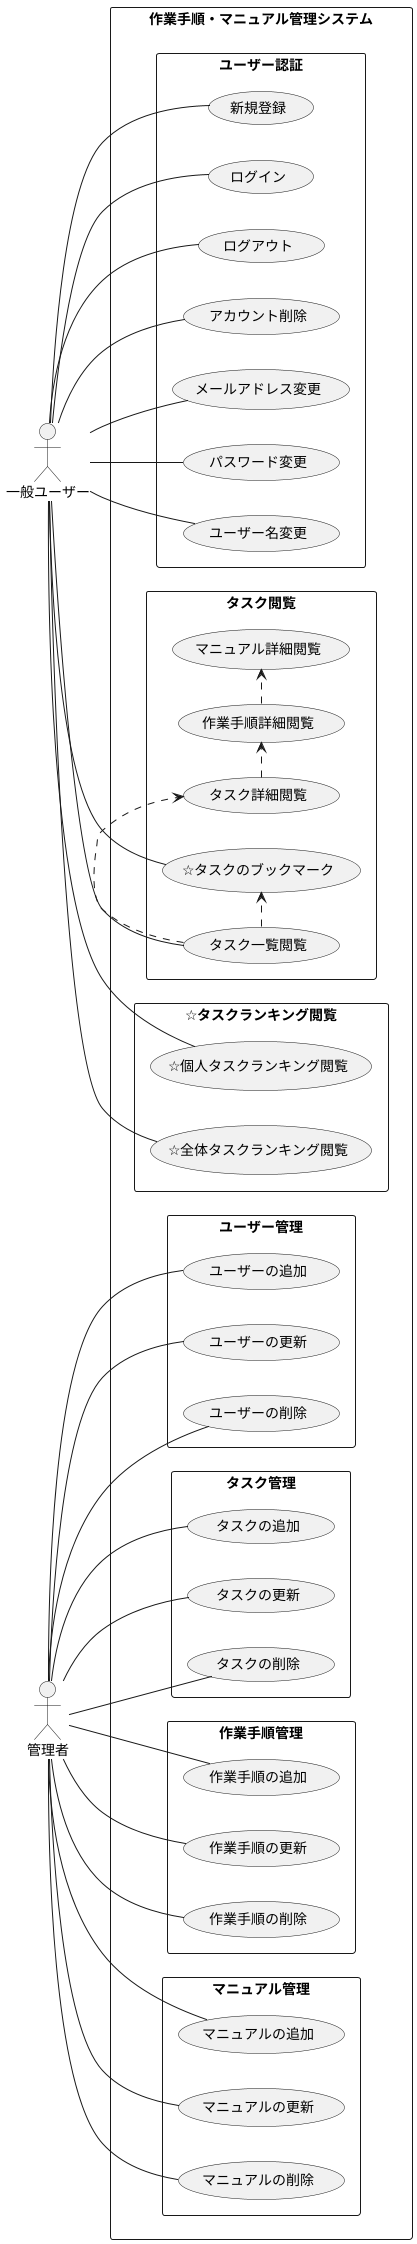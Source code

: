 @startuml er_diagram

left to right direction

actor "一般ユーザー" as user
actor "管理者" as admin

rectangle "作業手順・マニュアル管理システム" {

  rectangle "ユーザー認証" {
    user -- (新規登録)
    user -- (ログイン)
    user -- (ログアウト)
    user -- (アカウント削除)
    user -- (メールアドレス変更)
    user -- (パスワード変更)
    user -- (ユーザー名変更)
  }

  rectangle "タスク閲覧" {
    user -- (タスク一覧閲覧)
    user -- (☆タスクのブックマーク)
    (タスク一覧閲覧) .> (タスク詳細閲覧)
    (タスク詳細閲覧) .> (作業手順詳細閲覧)
    (作業手順詳細閲覧) .> (マニュアル詳細閲覧)
    (タスク一覧閲覧) .> (☆タスクのブックマーク)
  }

  rectangle "☆タスクランキング閲覧" {
    user -- (☆個人タスクランキング閲覧)
    user -- (☆全体タスクランキング閲覧)
  }

  rectangle "ユーザー管理" {
    admin -- (ユーザーの追加)
    admin -- (ユーザーの更新)
    admin -- (ユーザーの削除)
  }

  rectangle "タスク管理" {
    admin -- (タスクの追加)
    admin -- (タスクの更新)
    admin -- (タスクの削除)
  }

  rectangle "作業手順管理" {
    admin -- (作業手順の追加)
    admin -- (作業手順の更新)
    admin -- (作業手順の削除)
  }

  rectangle "マニュアル管理" {
    admin -- (マニュアルの追加)
    admin -- (マニュアルの更新)
    admin -- (マニュアルの削除)
  }

}

@enduml
